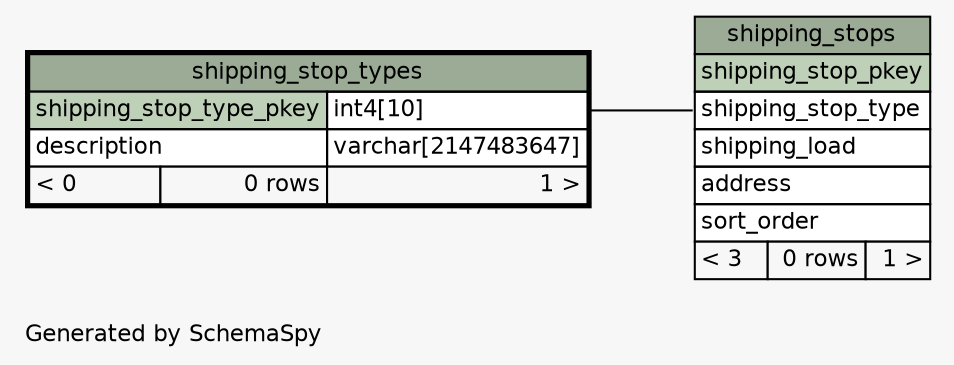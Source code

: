// dot 2.20.2 on Linux 2.6.28-13-generic
// SchemaSpy rev 514
digraph "oneDegreeRelationshipsDiagram" {
  graph [
    rankdir="RL"
    bgcolor="#f7f7f7"
    label="\nGenerated by SchemaSpy"
    labeljust="l"
    nodesep="0.18"
    ranksep="0.46"
    fontname="Helvetica"
    fontsize="11"
  ];
  node [
    fontname="Helvetica"
    fontsize="11"
    shape="plaintext"
  ];
  edge [
    arrowsize="0.8"
  ];
  "shipping_stops":"shipping_stop_type":w -> "shipping_stop_types":"shipping_stop_type_pkey.type":e [arrowhead=none arrowtail=crowodot];
  "shipping_stop_types" [
    label=<
    <TABLE BORDER="2" CELLBORDER="1" CELLSPACING="0" BGCOLOR="#ffffff">
      <TR><TD COLSPAN="3" BGCOLOR="#9bab96" ALIGN="CENTER">shipping_stop_types</TD></TR>
      <TR><TD PORT="shipping_stop_type_pkey" COLSPAN="2" BGCOLOR="#bed1b8" ALIGN="LEFT">shipping_stop_type_pkey</TD><TD PORT="shipping_stop_type_pkey.type" ALIGN="LEFT">int4[10]</TD></TR>
      <TR><TD PORT="description" COLSPAN="2" ALIGN="LEFT">description</TD><TD PORT="description.type" ALIGN="LEFT">varchar[2147483647]</TD></TR>
      <TR><TD ALIGN="LEFT" BGCOLOR="#f7f7f7">&lt; 0</TD><TD ALIGN="RIGHT" BGCOLOR="#f7f7f7">0 rows</TD><TD ALIGN="RIGHT" BGCOLOR="#f7f7f7">1 &gt;</TD></TR>
    </TABLE>>
    URL="shipping_stop_types.html"
    tooltip="shipping_stop_types"
  ];
  "shipping_stops" [
    label=<
    <TABLE BORDER="0" CELLBORDER="1" CELLSPACING="0" BGCOLOR="#ffffff">
      <TR><TD COLSPAN="3" BGCOLOR="#9bab96" ALIGN="CENTER">shipping_stops</TD></TR>
      <TR><TD PORT="shipping_stop_pkey" COLSPAN="3" BGCOLOR="#bed1b8" ALIGN="LEFT">shipping_stop_pkey</TD></TR>
      <TR><TD PORT="shipping_stop_type" COLSPAN="3" ALIGN="LEFT">shipping_stop_type</TD></TR>
      <TR><TD PORT="shipping_load" COLSPAN="3" ALIGN="LEFT">shipping_load</TD></TR>
      <TR><TD PORT="address" COLSPAN="3" ALIGN="LEFT">address</TD></TR>
      <TR><TD PORT="sort_order" COLSPAN="3" ALIGN="LEFT">sort_order</TD></TR>
      <TR><TD ALIGN="LEFT" BGCOLOR="#f7f7f7">&lt; 3</TD><TD ALIGN="RIGHT" BGCOLOR="#f7f7f7">0 rows</TD><TD ALIGN="RIGHT" BGCOLOR="#f7f7f7">1 &gt;</TD></TR>
    </TABLE>>
    URL="shipping_stops.html"
    tooltip="shipping_stops"
  ];
}
